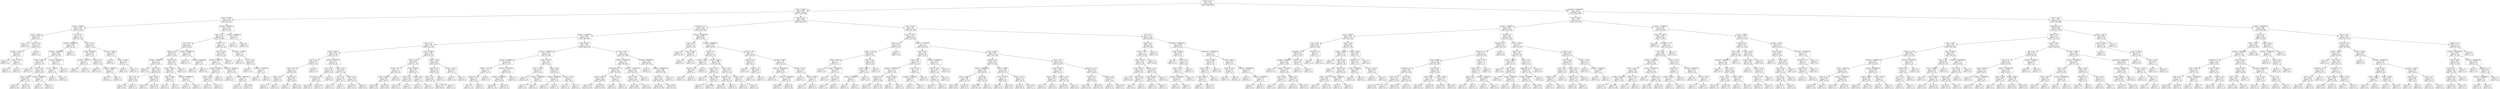 digraph Tree {
node [shape=box, fontname="helvetica"] ;
edge [fontname="helvetica"] ;
0 [label="Drama <= 0.5\ngini = 0.491\nsamples = 4587\nvalue = [1985, 2602]"] ;
1 [label="annee <= 1984.5\ngini = 0.489\nsamples = 2318\nvalue = [1330, 988]"] ;
0 -> 1 [labeldistance=2.5, labelangle=45, headlabel="True"] ;
2 [label="annee <= 1976.5\ngini = 0.328\nsamples = 319\nvalue = [66, 253]"] ;
1 -> 2 ;
3 [label="budget <= 95000.0\ngini = 0.169\nsamples = 183\nvalue = [17, 166]"] ;
2 -> 3 ;
4 [label="annee <= 1958.5\ngini = 0.497\nsamples = 13\nvalue = [6, 7]"] ;
3 -> 4 ;
5 [label="gini = 0.0\nsamples = 5\nvalue = [0, 5]"] ;
4 -> 5 ;
6 [label="Thriller <= 0.5\ngini = 0.375\nsamples = 8\nvalue = [6, 2]"] ;
4 -> 6 ;
7 [label="budget <= 71766.0\ngini = 0.245\nsamples = 7\nvalue = [6, 1]"] ;
6 -> 7 ;
8 [label="gini = 0.0\nsamples = 5\nvalue = [5, 0]"] ;
7 -> 8 ;
9 [label="annee <= 1973.0\ngini = 0.5\nsamples = 2\nvalue = [1, 1]"] ;
7 -> 9 ;
10 [label="gini = 0.0\nsamples = 1\nvalue = [1, 0]"] ;
9 -> 10 ;
11 [label="gini = 0.0\nsamples = 1\nvalue = [0, 1]"] ;
9 -> 11 ;
12 [label="gini = 0.0\nsamples = 1\nvalue = [0, 1]"] ;
6 -> 12 ;
13 [label="Sci-Fi <= 0.5\ngini = 0.121\nsamples = 170\nvalue = [11, 159]"] ;
3 -> 13 ;
14 [label="budget <= 22000000.0\ngini = 0.054\nsamples = 145\nvalue = [4, 141]"] ;
13 -> 14 ;
15 [label="budget <= 11000000.0\ngini = 0.041\nsamples = 144\nvalue = [3, 141]"] ;
14 -> 15 ;
16 [label="annee <= 1965.5\ngini = 0.029\nsamples = 137\nvalue = [2, 135]"] ;
15 -> 16 ;
17 [label="gini = 0.0\nsamples = 77\nvalue = [0, 77]"] ;
16 -> 17 ;
18 [label="Family <= 0.5\ngini = 0.064\nsamples = 60\nvalue = [2, 58]"] ;
16 -> 18 ;
19 [label="Duree <= 124.0\ngini = 0.035\nsamples = 56\nvalue = [1, 55]"] ;
18 -> 19 ;
20 [label="gini = 0.0\nsamples = 45\nvalue = [0, 45]"] ;
19 -> 20 ;
21 [label="gini = 0.165\nsamples = 11\nvalue = [1, 10]"] ;
19 -> 21 ;
22 [label="budget <= 2188900.0\ngini = 0.375\nsamples = 4\nvalue = [1, 3]"] ;
18 -> 22 ;
23 [label="gini = 0.0\nsamples = 1\nvalue = [1, 0]"] ;
22 -> 23 ;
24 [label="gini = 0.0\nsamples = 3\nvalue = [0, 3]"] ;
22 -> 24 ;
25 [label="budget <= 12500000.0\ngini = 0.245\nsamples = 7\nvalue = [1, 6]"] ;
15 -> 25 ;
26 [label="annee <= 1966.0\ngini = 0.5\nsamples = 2\nvalue = [1, 1]"] ;
25 -> 26 ;
27 [label="gini = 0.0\nsamples = 1\nvalue = [0, 1]"] ;
26 -> 27 ;
28 [label="gini = 0.0\nsamples = 1\nvalue = [1, 0]"] ;
26 -> 28 ;
29 [label="gini = 0.0\nsamples = 5\nvalue = [0, 5]"] ;
25 -> 29 ;
30 [label="gini = 0.0\nsamples = 1\nvalue = [1, 0]"] ;
14 -> 30 ;
31 [label="Action <= 0.5\ngini = 0.403\nsamples = 25\nvalue = [7, 18]"] ;
13 -> 31 ;
32 [label="budget <= 265500.0\ngini = 0.208\nsamples = 17\nvalue = [2, 15]"] ;
31 -> 32 ;
33 [label="budget <= 191600.0\ngini = 0.5\nsamples = 2\nvalue = [1, 1]"] ;
32 -> 33 ;
34 [label="gini = 0.0\nsamples = 1\nvalue = [0, 1]"] ;
33 -> 34 ;
35 [label="gini = 0.0\nsamples = 1\nvalue = [1, 0]"] ;
33 -> 35 ;
36 [label="Comedy <= 0.5\ngini = 0.124\nsamples = 15\nvalue = [1, 14]"] ;
32 -> 36 ;
37 [label="gini = 0.0\nsamples = 12\nvalue = [0, 12]"] ;
36 -> 37 ;
38 [label="budget <= 3000000.0\ngini = 0.444\nsamples = 3\nvalue = [1, 2]"] ;
36 -> 38 ;
39 [label="gini = 0.0\nsamples = 2\nvalue = [0, 2]"] ;
38 -> 39 ;
40 [label="gini = 0.0\nsamples = 1\nvalue = [1, 0]"] ;
38 -> 40 ;
41 [label="annee <= 1963.0\ngini = 0.469\nsamples = 8\nvalue = [5, 3]"] ;
31 -> 41 ;
42 [label="gini = 0.0\nsamples = 2\nvalue = [0, 2]"] ;
41 -> 42 ;
43 [label="annee <= 1975.5\ngini = 0.278\nsamples = 6\nvalue = [5, 1]"] ;
41 -> 43 ;
44 [label="gini = 0.0\nsamples = 5\nvalue = [5, 0]"] ;
43 -> 44 ;
45 [label="gini = 0.0\nsamples = 1\nvalue = [0, 1]"] ;
43 -> 45 ;
46 [label="budget <= 33250000.0\ngini = 0.461\nsamples = 136\nvalue = [49, 87]"] ;
2 -> 46 ;
47 [label="Horror <= 0.5\ngini = 0.443\nsamples = 127\nvalue = [42, 85]"] ;
46 -> 47 ;
48 [label="Sci-Fi <= 0.5\ngini = 0.362\nsamples = 80\nvalue = [19, 61]"] ;
47 -> 48 ;
49 [label="Fantasy <= 0.5\ngini = 0.419\nsamples = 57\nvalue = [17, 40]"] ;
48 -> 49 ;
50 [label="budget <= 1390000.0\ngini = 0.351\nsamples = 44\nvalue = [10, 34]"] ;
49 -> 50 ;
51 [label="gini = 0.0\nsamples = 2\nvalue = [2, 0]"] ;
50 -> 51 ;
52 [label="Action <= 0.5\ngini = 0.308\nsamples = 42\nvalue = [8, 34]"] ;
50 -> 52 ;
53 [label="War <= 0.5\ngini = 0.191\nsamples = 28\nvalue = [3, 25]"] ;
52 -> 53 ;
54 [label="gini = 0.142\nsamples = 26\nvalue = [2, 24]"] ;
53 -> 54 ;
55 [label="gini = 0.5\nsamples = 2\nvalue = [1, 1]"] ;
53 -> 55 ;
56 [label="Duree <= 102.0\ngini = 0.459\nsamples = 14\nvalue = [5, 9]"] ;
52 -> 56 ;
57 [label="gini = 0.32\nsamples = 5\nvalue = [4, 1]"] ;
56 -> 57 ;
58 [label="gini = 0.198\nsamples = 9\nvalue = [1, 8]"] ;
56 -> 58 ;
59 [label="Musical <= 0.5\ngini = 0.497\nsamples = 13\nvalue = [7, 6]"] ;
49 -> 59 ;
60 [label="annee <= 1982.5\ngini = 0.48\nsamples = 10\nvalue = [4, 6]"] ;
59 -> 60 ;
61 [label="Duree <= 130.5\ngini = 0.278\nsamples = 6\nvalue = [1, 5]"] ;
60 -> 61 ;
62 [label="gini = 0.0\nsamples = 5\nvalue = [0, 5]"] ;
61 -> 62 ;
63 [label="gini = 0.0\nsamples = 1\nvalue = [1, 0]"] ;
61 -> 63 ;
64 [label="budget <= 29500000.0\ngini = 0.375\nsamples = 4\nvalue = [3, 1]"] ;
60 -> 64 ;
65 [label="gini = 0.0\nsamples = 3\nvalue = [3, 0]"] ;
64 -> 65 ;
66 [label="gini = 0.0\nsamples = 1\nvalue = [0, 1]"] ;
64 -> 66 ;
67 [label="gini = 0.0\nsamples = 3\nvalue = [3, 0]"] ;
59 -> 67 ;
68 [label="budget <= 19000000.0\ngini = 0.159\nsamples = 23\nvalue = [2, 21]"] ;
48 -> 68 ;
69 [label="gini = 0.0\nsamples = 17\nvalue = [0, 17]"] ;
68 -> 69 ;
70 [label="budget <= 24500000.0\ngini = 0.444\nsamples = 6\nvalue = [2, 4]"] ;
68 -> 70 ;
71 [label="gini = 0.0\nsamples = 2\nvalue = [2, 0]"] ;
70 -> 71 ;
72 [label="gini = 0.0\nsamples = 4\nvalue = [0, 4]"] ;
70 -> 72 ;
73 [label="Thriller <= 0.5\ngini = 0.5\nsamples = 47\nvalue = [23, 24]"] ;
47 -> 73 ;
74 [label="Duree <= 108.0\ngini = 0.482\nsamples = 37\nvalue = [15, 22]"] ;
73 -> 74 ;
75 [label="budget <= 900000.0\ngini = 0.5\nsamples = 30\nvalue = [15, 15]"] ;
74 -> 75 ;
76 [label="budget <= 437500.0\ngini = 0.444\nsamples = 15\nvalue = [10, 5]"] ;
75 -> 76 ;
77 [label="Duree <= 87.0\ngini = 0.494\nsamples = 9\nvalue = [4, 5]"] ;
76 -> 77 ;
78 [label="gini = 0.32\nsamples = 5\nvalue = [4, 1]"] ;
77 -> 78 ;
79 [label="gini = 0.0\nsamples = 4\nvalue = [0, 4]"] ;
77 -> 79 ;
80 [label="gini = 0.0\nsamples = 6\nvalue = [6, 0]"] ;
76 -> 80 ;
81 [label="budget <= 2250000.0\ngini = 0.444\nsamples = 15\nvalue = [5, 10]"] ;
75 -> 81 ;
82 [label="gini = 0.0\nsamples = 5\nvalue = [0, 5]"] ;
81 -> 82 ;
83 [label="budget <= 2890000.0\ngini = 0.5\nsamples = 10\nvalue = [5, 5]"] ;
81 -> 83 ;
84 [label="gini = 0.0\nsamples = 2\nvalue = [2, 0]"] ;
83 -> 84 ;
85 [label="gini = 0.469\nsamples = 8\nvalue = [3, 5]"] ;
83 -> 85 ;
86 [label="gini = 0.0\nsamples = 7\nvalue = [0, 7]"] ;
74 -> 86 ;
87 [label="budget <= 775000.0\ngini = 0.32\nsamples = 10\nvalue = [8, 2]"] ;
73 -> 87 ;
88 [label="gini = 0.0\nsamples = 1\nvalue = [0, 1]"] ;
87 -> 88 ;
89 [label="Sci-Fi <= 0.5\ngini = 0.198\nsamples = 9\nvalue = [8, 1]"] ;
87 -> 89 ;
90 [label="gini = 0.0\nsamples = 7\nvalue = [7, 0]"] ;
89 -> 90 ;
91 [label="budget <= 12500000.0\ngini = 0.5\nsamples = 2\nvalue = [1, 1]"] ;
89 -> 91 ;
92 [label="gini = 0.0\nsamples = 1\nvalue = [0, 1]"] ;
91 -> 92 ;
93 [label="gini = 0.0\nsamples = 1\nvalue = [1, 0]"] ;
91 -> 93 ;
94 [label="budget <= 39500000.0\ngini = 0.346\nsamples = 9\nvalue = [7, 2]"] ;
46 -> 94 ;
95 [label="gini = 0.0\nsamples = 7\nvalue = [7, 0]"] ;
94 -> 95 ;
96 [label="gini = 0.0\nsamples = 2\nvalue = [0, 2]"] ;
94 -> 96 ;
97 [label="Duree <= 110.5\ngini = 0.465\nsamples = 1999\nvalue = [1264, 735]"] ;
1 -> 97 ;
98 [label="Animation <= 0.5\ngini = 0.418\nsamples = 1487\nvalue = [1045, 442]"] ;
97 -> 98 ;
99 [label="budget <= 6160000.0\ngini = 0.384\nsamples = 1335\nvalue = [989, 346]"] ;
98 -> 99 ;
100 [label="Horror <= 0.5\ngini = 0.494\nsamples = 222\nvalue = [123, 99]"] ;
99 -> 100 ;
101 [label="annee <= 2003.5\ngini = 0.478\nsamples = 104\nvalue = [41, 63]"] ;
100 -> 101 ;
102 [label="Sport <= 0.5\ngini = 0.343\nsamples = 41\nvalue = [9, 32]"] ;
101 -> 102 ;
103 [label="Duree <= 86.5\ngini = 0.32\nsamples = 40\nvalue = [8, 32]"] ;
102 -> 103 ;
104 [label="Action <= 0.5\ngini = 0.48\nsamples = 5\nvalue = [2, 3]"] ;
103 -> 104 ;
105 [label="gini = 0.0\nsamples = 3\nvalue = [0, 3]"] ;
104 -> 105 ;
106 [label="gini = 0.0\nsamples = 2\nvalue = [2, 0]"] ;
104 -> 106 ;
107 [label="Comedy <= 0.5\ngini = 0.284\nsamples = 35\nvalue = [6, 29]"] ;
103 -> 107 ;
108 [label="gini = 0.0\nsamples = 7\nvalue = [0, 7]"] ;
107 -> 108 ;
109 [label="gini = 0.337\nsamples = 28\nvalue = [6, 22]"] ;
107 -> 109 ;
110 [label="gini = 0.0\nsamples = 1\nvalue = [1, 0]"] ;
102 -> 110 ;
111 [label="budget <= 2950000.0\ngini = 0.5\nsamples = 63\nvalue = [32, 31]"] ;
101 -> 111 ;
112 [label="Crime <= 0.5\ngini = 0.436\nsamples = 28\nvalue = [9, 19]"] ;
111 -> 112 ;
113 [label="Documentary <= 0.5\ngini = 0.476\nsamples = 23\nvalue = [9, 14]"] ;
112 -> 113 ;
114 [label="gini = 0.498\nsamples = 15\nvalue = [8, 7]"] ;
113 -> 114 ;
115 [label="gini = 0.219\nsamples = 8\nvalue = [1, 7]"] ;
113 -> 115 ;
116 [label="gini = 0.0\nsamples = 5\nvalue = [0, 5]"] ;
112 -> 116 ;
117 [label="Duree <= 93.5\ngini = 0.451\nsamples = 35\nvalue = [23, 12]"] ;
111 -> 117 ;
118 [label="Sci-Fi <= 0.5\ngini = 0.124\nsamples = 15\nvalue = [14, 1]"] ;
117 -> 118 ;
119 [label="gini = 0.0\nsamples = 13\nvalue = [13, 0]"] ;
118 -> 119 ;
120 [label="gini = 0.5\nsamples = 2\nvalue = [1, 1]"] ;
118 -> 120 ;
121 [label="Action <= 0.5\ngini = 0.495\nsamples = 20\nvalue = [9, 11]"] ;
117 -> 121 ;
122 [label="gini = 0.391\nsamples = 15\nvalue = [4, 11]"] ;
121 -> 122 ;
123 [label="gini = 0.0\nsamples = 5\nvalue = [5, 0]"] ;
121 -> 123 ;
124 [label="annee <= 2008.5\ngini = 0.424\nsamples = 118\nvalue = [82, 36]"] ;
100 -> 124 ;
125 [label="Thriller <= 0.5\ngini = 0.486\nsamples = 72\nvalue = [42, 30]"] ;
124 -> 125 ;
126 [label="Duree <= 101.5\ngini = 0.5\nsamples = 49\nvalue = [24, 25]"] ;
125 -> 126 ;
127 [label="annee <= 1987.5\ngini = 0.485\nsamples = 41\nvalue = [24, 17]"] ;
126 -> 127 ;
128 [label="gini = 0.444\nsamples = 12\nvalue = [4, 8]"] ;
127 -> 128 ;
129 [label="gini = 0.428\nsamples = 29\nvalue = [20, 9]"] ;
127 -> 129 ;
130 [label="gini = 0.0\nsamples = 8\nvalue = [0, 8]"] ;
126 -> 130 ;
131 [label="annee <= 2006.5\ngini = 0.34\nsamples = 23\nvalue = [18, 5]"] ;
125 -> 131 ;
132 [label="Crime <= 0.5\ngini = 0.198\nsamples = 18\nvalue = [16, 2]"] ;
131 -> 132 ;
133 [label="gini = 0.111\nsamples = 17\nvalue = [16, 1]"] ;
132 -> 133 ;
134 [label="gini = 0.0\nsamples = 1\nvalue = [0, 1]"] ;
132 -> 134 ;
135 [label="Duree <= 97.5\ngini = 0.48\nsamples = 5\nvalue = [2, 3]"] ;
131 -> 135 ;
136 [label="gini = 0.0\nsamples = 3\nvalue = [0, 3]"] ;
135 -> 136 ;
137 [label="gini = 0.0\nsamples = 2\nvalue = [2, 0]"] ;
135 -> 137 ;
138 [label="Duree <= 105.5\ngini = 0.227\nsamples = 46\nvalue = [40, 6]"] ;
124 -> 138 ;
139 [label="Fantasy <= 0.5\ngini = 0.169\nsamples = 43\nvalue = [39, 4]"] ;
138 -> 139 ;
140 [label="Action <= 0.5\ngini = 0.133\nsamples = 42\nvalue = [39, 3]"] ;
139 -> 140 ;
141 [label="gini = 0.095\nsamples = 40\nvalue = [38, 2]"] ;
140 -> 141 ;
142 [label="gini = 0.5\nsamples = 2\nvalue = [1, 1]"] ;
140 -> 142 ;
143 [label="gini = 0.0\nsamples = 1\nvalue = [0, 1]"] ;
139 -> 143 ;
144 [label="annee <= 2011.5\ngini = 0.444\nsamples = 3\nvalue = [1, 2]"] ;
138 -> 144 ;
145 [label="gini = 0.0\nsamples = 1\nvalue = [1, 0]"] ;
144 -> 145 ;
146 [label="gini = 0.0\nsamples = 2\nvalue = [0, 2]"] ;
144 -> 146 ;
147 [label="annee <= 1991.5\ngini = 0.345\nsamples = 1113\nvalue = [866, 247]"] ;
99 -> 147 ;
148 [label="budget <= 27400000.0\ngini = 0.478\nsamples = 124\nvalue = [75, 49]"] ;
147 -> 148 ;
149 [label="budget <= 8750000.0\ngini = 0.494\nsamples = 99\nvalue = [55, 44]"] ;
148 -> 149 ;
150 [label="Duree <= 107.0\ngini = 0.32\nsamples = 15\nvalue = [12, 3]"] ;
149 -> 150 ;
151 [label="Romance <= 0.5\ngini = 0.142\nsamples = 13\nvalue = [12, 1]"] ;
150 -> 151 ;
152 [label="gini = 0.0\nsamples = 11\nvalue = [11, 0]"] ;
151 -> 152 ;
153 [label="gini = 0.5\nsamples = 2\nvalue = [1, 1]"] ;
151 -> 153 ;
154 [label="gini = 0.0\nsamples = 2\nvalue = [0, 2]"] ;
150 -> 154 ;
155 [label="budget <= 25500000.0\ngini = 0.5\nsamples = 84\nvalue = [43, 41]"] ;
149 -> 155 ;
156 [label="budget <= 16950000.0\ngini = 0.498\nsamples = 81\nvalue = [43, 38]"] ;
155 -> 156 ;
157 [label="gini = 0.494\nsamples = 47\nvalue = [21, 26]"] ;
156 -> 157 ;
158 [label="gini = 0.457\nsamples = 34\nvalue = [22, 12]"] ;
156 -> 158 ;
159 [label="gini = 0.0\nsamples = 3\nvalue = [0, 3]"] ;
155 -> 159 ;
160 [label="annee <= 1990.5\ngini = 0.32\nsamples = 25\nvalue = [20, 5]"] ;
148 -> 160 ;
161 [label="Duree <= 107.5\ngini = 0.117\nsamples = 16\nvalue = [15, 1]"] ;
160 -> 161 ;
162 [label="gini = 0.0\nsamples = 13\nvalue = [13, 0]"] ;
161 -> 162 ;
163 [label="budget <= 38500000.0\ngini = 0.444\nsamples = 3\nvalue = [2, 1]"] ;
161 -> 163 ;
164 [label="gini = 0.0\nsamples = 2\nvalue = [2, 0]"] ;
163 -> 164 ;
165 [label="gini = 0.0\nsamples = 1\nvalue = [0, 1]"] ;
163 -> 165 ;
166 [label="Duree <= 99.5\ngini = 0.494\nsamples = 9\nvalue = [5, 4]"] ;
160 -> 166 ;
167 [label="budget <= 39000000.0\ngini = 0.375\nsamples = 4\nvalue = [1, 3]"] ;
166 -> 167 ;
168 [label="gini = 0.0\nsamples = 3\nvalue = [0, 3]"] ;
167 -> 168 ;
169 [label="gini = 0.0\nsamples = 1\nvalue = [1, 0]"] ;
167 -> 169 ;
170 [label="Duree <= 109.5\ngini = 0.32\nsamples = 5\nvalue = [4, 1]"] ;
166 -> 170 ;
171 [label="gini = 0.0\nsamples = 4\nvalue = [4, 0]"] ;
170 -> 171 ;
172 [label="gini = 0.0\nsamples = 1\nvalue = [0, 1]"] ;
170 -> 172 ;
173 [label="Duree <= 101.5\ngini = 0.32\nsamples = 989\nvalue = [791, 198]"] ;
147 -> 173 ;
174 [label="budget <= 33950000.0\ngini = 0.28\nsamples = 702\nvalue = [584, 118]"] ;
173 -> 174 ;
175 [label="Documentary <= 0.5\ngini = 0.334\nsamples = 453\nvalue = [357, 96]"] ;
174 -> 175 ;
176 [label="annee <= 1999.5\ngini = 0.326\nsamples = 448\nvalue = [356, 92]"] ;
175 -> 176 ;
177 [label="gini = 0.421\nsamples = 116\nvalue = [81, 35]"] ;
176 -> 177 ;
178 [label="gini = 0.284\nsamples = 332\nvalue = [275, 57]"] ;
176 -> 178 ;
179 [label="annee <= 2011.0\ngini = 0.32\nsamples = 5\nvalue = [1, 4]"] ;
175 -> 179 ;
180 [label="gini = 0.0\nsamples = 4\nvalue = [0, 4]"] ;
179 -> 180 ;
181 [label="gini = 0.0\nsamples = 1\nvalue = [1, 0]"] ;
179 -> 181 ;
182 [label="budget <= 177500000.0\ngini = 0.161\nsamples = 249\nvalue = [227, 22]"] ;
174 -> 182 ;
183 [label="Duree <= 99.5\ngini = 0.155\nsamples = 248\nvalue = [227, 21]"] ;
182 -> 183 ;
184 [label="gini = 0.188\nsamples = 200\nvalue = [179, 21]"] ;
183 -> 184 ;
185 [label="gini = 0.0\nsamples = 48\nvalue = [48, 0]"] ;
183 -> 185 ;
186 [label="gini = 0.0\nsamples = 1\nvalue = [0, 1]"] ;
182 -> 186 ;
187 [label="budget <= 6950000.0\ngini = 0.402\nsamples = 287\nvalue = [207, 80]"] ;
173 -> 187 ;
188 [label="gini = 0.0\nsamples = 2\nvalue = [0, 2]"] ;
187 -> 188 ;
189 [label="budget <= 205000000.0\ngini = 0.398\nsamples = 285\nvalue = [207, 78]"] ;
187 -> 189 ;
190 [label="Crime <= 0.5\ngini = 0.393\nsamples = 283\nvalue = [207, 76]"] ;
189 -> 190 ;
191 [label="gini = 0.366\nsamples = 224\nvalue = [170, 54]"] ;
190 -> 191 ;
192 [label="gini = 0.468\nsamples = 59\nvalue = [37, 22]"] ;
190 -> 192 ;
193 [label="gini = 0.0\nsamples = 2\nvalue = [0, 2]"] ;
189 -> 193 ;
194 [label="budget <= 19000000.0\ngini = 0.465\nsamples = 152\nvalue = [56, 96]"] ;
98 -> 194 ;
195 [label="Action <= 0.5\ngini = 0.142\nsamples = 13\nvalue = [1, 12]"] ;
194 -> 195 ;
196 [label="gini = 0.0\nsamples = 10\nvalue = [0, 10]"] ;
195 -> 196 ;
197 [label="annee <= 2007.5\ngini = 0.444\nsamples = 3\nvalue = [1, 2]"] ;
195 -> 197 ;
198 [label="gini = 0.0\nsamples = 2\nvalue = [0, 2]"] ;
197 -> 198 ;
199 [label="gini = 0.0\nsamples = 1\nvalue = [1, 0]"] ;
197 -> 199 ;
200 [label="budget <= 82500000.0\ngini = 0.478\nsamples = 139\nvalue = [55, 84]"] ;
194 -> 200 ;
201 [label="Family <= 0.5\ngini = 0.5\nsamples = 74\nvalue = [37, 37]"] ;
200 -> 201 ;
202 [label="annee <= 2002.5\ngini = 0.32\nsamples = 10\nvalue = [2, 8]"] ;
201 -> 202 ;
203 [label="Musical <= 0.5\ngini = 0.444\nsamples = 3\nvalue = [2, 1]"] ;
202 -> 203 ;
204 [label="gini = 0.0\nsamples = 2\nvalue = [2, 0]"] ;
203 -> 204 ;
205 [label="gini = 0.0\nsamples = 1\nvalue = [0, 1]"] ;
203 -> 205 ;
206 [label="gini = 0.0\nsamples = 7\nvalue = [0, 7]"] ;
202 -> 206 ;
207 [label="annee <= 2000.5\ngini = 0.496\nsamples = 64\nvalue = [35, 29]"] ;
201 -> 207 ;
208 [label="Fantasy <= 0.5\ngini = 0.457\nsamples = 17\nvalue = [6, 11]"] ;
207 -> 208 ;
209 [label="gini = 0.0\nsamples = 4\nvalue = [0, 4]"] ;
208 -> 209 ;
210 [label="annee <= 1993.0\ngini = 0.497\nsamples = 13\nvalue = [6, 7]"] ;
208 -> 210 ;
211 [label="gini = 0.32\nsamples = 5\nvalue = [1, 4]"] ;
210 -> 211 ;
212 [label="gini = 0.469\nsamples = 8\nvalue = [5, 3]"] ;
210 -> 212 ;
213 [label="Duree <= 95.5\ngini = 0.473\nsamples = 47\nvalue = [29, 18]"] ;
207 -> 213 ;
214 [label="Mystery <= 0.5\ngini = 0.444\nsamples = 42\nvalue = [28, 14]"] ;
213 -> 214 ;
215 [label="gini = 0.42\nsamples = 40\nvalue = [28, 12]"] ;
214 -> 215 ;
216 [label="gini = 0.0\nsamples = 2\nvalue = [0, 2]"] ;
214 -> 216 ;
217 [label="Duree <= 103.5\ngini = 0.32\nsamples = 5\nvalue = [1, 4]"] ;
213 -> 217 ;
218 [label="gini = 0.0\nsamples = 4\nvalue = [0, 4]"] ;
217 -> 218 ;
219 [label="gini = 0.0\nsamples = 1\nvalue = [1, 0]"] ;
217 -> 219 ;
220 [label="Duree <= 84.5\ngini = 0.4\nsamples = 65\nvalue = [18, 47]"] ;
200 -> 220 ;
221 [label="Fantasy <= 0.5\ngini = 0.375\nsamples = 8\nvalue = [6, 2]"] ;
220 -> 221 ;
222 [label="gini = 0.0\nsamples = 5\nvalue = [5, 0]"] ;
221 -> 222 ;
223 [label="Duree <= 77.5\ngini = 0.444\nsamples = 3\nvalue = [1, 2]"] ;
221 -> 223 ;
224 [label="gini = 0.0\nsamples = 1\nvalue = [1, 0]"] ;
223 -> 224 ;
225 [label="gini = 0.0\nsamples = 2\nvalue = [0, 2]"] ;
223 -> 225 ;
226 [label="Duree <= 104.5\ngini = 0.332\nsamples = 57\nvalue = [12, 45]"] ;
220 -> 226 ;
227 [label="budget <= 101500000.0\ngini = 0.269\nsamples = 50\nvalue = [8, 42]"] ;
226 -> 227 ;
228 [label="gini = 0.0\nsamples = 11\nvalue = [0, 11]"] ;
227 -> 228 ;
229 [label="budget <= 112500000.0\ngini = 0.326\nsamples = 39\nvalue = [8, 31]"] ;
227 -> 229 ;
230 [label="gini = 0.444\nsamples = 3\nvalue = [2, 1]"] ;
229 -> 230 ;
231 [label="gini = 0.278\nsamples = 36\nvalue = [6, 30]"] ;
229 -> 231 ;
232 [label="Duree <= 106.5\ngini = 0.49\nsamples = 7\nvalue = [4, 3]"] ;
226 -> 232 ;
233 [label="gini = 0.0\nsamples = 3\nvalue = [3, 0]"] ;
232 -> 233 ;
234 [label="annee <= 2006.5\ngini = 0.375\nsamples = 4\nvalue = [1, 3]"] ;
232 -> 234 ;
235 [label="gini = 0.0\nsamples = 1\nvalue = [1, 0]"] ;
234 -> 235 ;
236 [label="gini = 0.0\nsamples = 3\nvalue = [0, 3]"] ;
234 -> 236 ;
237 [label="Duree <= 134.5\ngini = 0.49\nsamples = 512\nvalue = [219, 293]"] ;
97 -> 237 ;
238 [label="annee <= 1992.5\ngini = 0.5\nsamples = 398\nvalue = [193, 205]"] ;
237 -> 238 ;
239 [label="Family <= 0.5\ngini = 0.355\nsamples = 39\nvalue = [9, 30]"] ;
238 -> 239 ;
240 [label="Duree <= 115.5\ngini = 0.307\nsamples = 37\nvalue = [7, 30]"] ;
239 -> 240 ;
241 [label="annee <= 1987.5\ngini = 0.5\nsamples = 8\nvalue = [4, 4]"] ;
240 -> 241 ;
242 [label="gini = 0.0\nsamples = 2\nvalue = [0, 2]"] ;
241 -> 242 ;
243 [label="budget <= 26500000.0\ngini = 0.444\nsamples = 6\nvalue = [4, 2]"] ;
241 -> 243 ;
244 [label="gini = 0.0\nsamples = 3\nvalue = [3, 0]"] ;
243 -> 244 ;
245 [label="Sci-Fi <= 0.5\ngini = 0.444\nsamples = 3\nvalue = [1, 2]"] ;
243 -> 245 ;
246 [label="gini = 0.5\nsamples = 2\nvalue = [1, 1]"] ;
245 -> 246 ;
247 [label="gini = 0.0\nsamples = 1\nvalue = [0, 1]"] ;
245 -> 247 ;
248 [label="Horror <= 0.5\ngini = 0.185\nsamples = 29\nvalue = [3, 26]"] ;
240 -> 248 ;
249 [label="annee <= 1985.5\ngini = 0.071\nsamples = 27\nvalue = [1, 26]"] ;
248 -> 249 ;
250 [label="budget <= 24500000.0\ngini = 0.5\nsamples = 2\nvalue = [1, 1]"] ;
249 -> 250 ;
251 [label="gini = 0.0\nsamples = 1\nvalue = [0, 1]"] ;
250 -> 251 ;
252 [label="gini = 0.0\nsamples = 1\nvalue = [1, 0]"] ;
250 -> 252 ;
253 [label="gini = 0.0\nsamples = 25\nvalue = [0, 25]"] ;
249 -> 253 ;
254 [label="gini = 0.0\nsamples = 2\nvalue = [2, 0]"] ;
248 -> 254 ;
255 [label="gini = 0.0\nsamples = 2\nvalue = [2, 0]"] ;
239 -> 255 ;
256 [label="budget <= 21170000.0\ngini = 0.5\nsamples = 359\nvalue = [184, 175]"] ;
238 -> 256 ;
257 [label="Horror <= 0.5\ngini = 0.448\nsamples = 56\nvalue = [19, 37]"] ;
256 -> 257 ;
258 [label="Action <= 0.5\ngini = 0.381\nsamples = 43\nvalue = [11, 32]"] ;
257 -> 258 ;
259 [label="budget <= 19105000.0\ngini = 0.313\nsamples = 36\nvalue = [7, 29]"] ;
258 -> 259 ;
260 [label="Comedy <= 0.5\ngini = 0.257\nsamples = 33\nvalue = [5, 28]"] ;
259 -> 260 ;
261 [label="gini = 0.391\nsamples = 15\nvalue = [4, 11]"] ;
260 -> 261 ;
262 [label="gini = 0.105\nsamples = 18\nvalue = [1, 17]"] ;
260 -> 262 ;
263 [label="annee <= 2009.0\ngini = 0.444\nsamples = 3\nvalue = [2, 1]"] ;
259 -> 263 ;
264 [label="gini = 0.0\nsamples = 1\nvalue = [0, 1]"] ;
263 -> 264 ;
265 [label="gini = 0.0\nsamples = 2\nvalue = [2, 0]"] ;
263 -> 265 ;
266 [label="Duree <= 121.5\ngini = 0.49\nsamples = 7\nvalue = [4, 3]"] ;
258 -> 266 ;
267 [label="budget <= 11120000.0\ngini = 0.375\nsamples = 4\nvalue = [1, 3]"] ;
266 -> 267 ;
268 [label="gini = 0.0\nsamples = 1\nvalue = [1, 0]"] ;
267 -> 268 ;
269 [label="gini = 0.0\nsamples = 3\nvalue = [0, 3]"] ;
267 -> 269 ;
270 [label="gini = 0.0\nsamples = 3\nvalue = [3, 0]"] ;
266 -> 270 ;
271 [label="budget <= 16500000.0\ngini = 0.473\nsamples = 13\nvalue = [8, 5]"] ;
257 -> 271 ;
272 [label="Duree <= 116.5\ngini = 0.397\nsamples = 11\nvalue = [8, 3]"] ;
271 -> 272 ;
273 [label="Action <= 0.5\ngini = 0.5\nsamples = 6\nvalue = [3, 3]"] ;
272 -> 273 ;
274 [label="gini = 0.375\nsamples = 4\nvalue = [1, 3]"] ;
273 -> 274 ;
275 [label="gini = 0.0\nsamples = 2\nvalue = [2, 0]"] ;
273 -> 275 ;
276 [label="gini = 0.0\nsamples = 5\nvalue = [5, 0]"] ;
272 -> 276 ;
277 [label="gini = 0.0\nsamples = 2\nvalue = [0, 2]"] ;
271 -> 277 ;
278 [label="annee <= 2005.5\ngini = 0.496\nsamples = 303\nvalue = [165, 138]"] ;
256 -> 278 ;
279 [label="Comedy <= 0.5\ngini = 0.465\nsamples = 147\nvalue = [93, 54]"] ;
278 -> 279 ;
280 [label="budget <= 49000000.0\ngini = 0.489\nsamples = 101\nvalue = [58, 43]"] ;
279 -> 280 ;
281 [label="annee <= 2000.5\ngini = 0.488\nsamples = 26\nvalue = [11, 15]"] ;
280 -> 281 ;
282 [label="gini = 0.494\nsamples = 18\nvalue = [10, 8]"] ;
281 -> 282 ;
283 [label="gini = 0.219\nsamples = 8\nvalue = [1, 7]"] ;
281 -> 283 ;
284 [label="War <= 0.5\ngini = 0.468\nsamples = 75\nvalue = [47, 28]"] ;
280 -> 284 ;
285 [label="gini = 0.459\nsamples = 73\nvalue = [47, 26]"] ;
284 -> 285 ;
286 [label="gini = 0.0\nsamples = 2\nvalue = [0, 2]"] ;
284 -> 286 ;
287 [label="annee <= 1998.5\ngini = 0.364\nsamples = 46\nvalue = [35, 11]"] ;
279 -> 287 ;
288 [label="annee <= 1993.5\ngini = 0.5\nsamples = 12\nvalue = [6, 6]"] ;
287 -> 288 ;
289 [label="gini = 0.0\nsamples = 2\nvalue = [2, 0]"] ;
288 -> 289 ;
290 [label="gini = 0.48\nsamples = 10\nvalue = [4, 6]"] ;
288 -> 290 ;
291 [label="Duree <= 127.5\ngini = 0.251\nsamples = 34\nvalue = [29, 5]"] ;
287 -> 291 ;
292 [label="gini = 0.175\nsamples = 31\nvalue = [28, 3]"] ;
291 -> 292 ;
293 [label="gini = 0.444\nsamples = 3\nvalue = [1, 2]"] ;
291 -> 293 ;
294 [label="Action <= 0.5\ngini = 0.497\nsamples = 156\nvalue = [72, 84]"] ;
278 -> 294 ;
295 [label="annee <= 2007.5\ngini = 0.465\nsamples = 57\nvalue = [36, 21]"] ;
294 -> 295 ;
296 [label="Duree <= 116.5\ngini = 0.444\nsamples = 12\nvalue = [4, 8]"] ;
295 -> 296 ;
297 [label="gini = 0.5\nsamples = 8\nvalue = [4, 4]"] ;
296 -> 297 ;
298 [label="gini = 0.0\nsamples = 4\nvalue = [0, 4]"] ;
296 -> 298 ;
299 [label="Duree <= 119.5\ngini = 0.411\nsamples = 45\nvalue = [32, 13]"] ;
295 -> 299 ;
300 [label="gini = 0.285\nsamples = 29\nvalue = [24, 5]"] ;
299 -> 300 ;
301 [label="gini = 0.5\nsamples = 16\nvalue = [8, 8]"] ;
299 -> 301 ;
302 [label="Romance <= 0.5\ngini = 0.463\nsamples = 99\nvalue = [36, 63]"] ;
294 -> 302 ;
303 [label="Thriller <= 0.5\ngini = 0.447\nsamples = 92\nvalue = [31, 61]"] ;
302 -> 303 ;
304 [label="gini = 0.363\nsamples = 42\nvalue = [10, 32]"] ;
303 -> 304 ;
305 [label="gini = 0.487\nsamples = 50\nvalue = [21, 29]"] ;
303 -> 305 ;
306 [label="Fantasy <= 0.5\ngini = 0.408\nsamples = 7\nvalue = [5, 2]"] ;
302 -> 306 ;
307 [label="gini = 0.0\nsamples = 4\nvalue = [4, 0]"] ;
306 -> 307 ;
308 [label="gini = 0.444\nsamples = 3\nvalue = [1, 2]"] ;
306 -> 308 ;
309 [label="Sci-Fi <= 0.5\ngini = 0.352\nsamples = 114\nvalue = [26, 88]"] ;
237 -> 309 ;
310 [label="Sport <= 0.5\ngini = 0.248\nsamples = 69\nvalue = [10, 59]"] ;
309 -> 310 ;
311 [label="Duree <= 156.5\ngini = 0.23\nsamples = 68\nvalue = [9, 59]"] ;
310 -> 311 ;
312 [label="Duree <= 145.0\ngini = 0.305\nsamples = 48\nvalue = [9, 39]"] ;
311 -> 312 ;
313 [label="annee <= 2012.5\ngini = 0.128\nsamples = 29\nvalue = [2, 27]"] ;
312 -> 313 ;
314 [label="gini = 0.0\nsamples = 26\nvalue = [0, 26]"] ;
313 -> 314 ;
315 [label="Action <= 0.5\ngini = 0.444\nsamples = 3\nvalue = [2, 1]"] ;
313 -> 315 ;
316 [label="gini = 0.0\nsamples = 2\nvalue = [2, 0]"] ;
315 -> 316 ;
317 [label="gini = 0.0\nsamples = 1\nvalue = [0, 1]"] ;
315 -> 317 ;
318 [label="Western <= 0.5\ngini = 0.465\nsamples = 19\nvalue = [7, 12]"] ;
312 -> 318 ;
319 [label="annee <= 2007.5\ngini = 0.415\nsamples = 17\nvalue = [5, 12]"] ;
318 -> 319 ;
320 [label="gini = 0.5\nsamples = 10\nvalue = [5, 5]"] ;
319 -> 320 ;
321 [label="gini = 0.0\nsamples = 7\nvalue = [0, 7]"] ;
319 -> 321 ;
322 [label="gini = 0.0\nsamples = 2\nvalue = [2, 0]"] ;
318 -> 322 ;
323 [label="gini = 0.0\nsamples = 20\nvalue = [0, 20]"] ;
311 -> 323 ;
324 [label="gini = 0.0\nsamples = 1\nvalue = [1, 0]"] ;
310 -> 324 ;
325 [label="budget <= 65500000.0\ngini = 0.458\nsamples = 45\nvalue = [16, 29]"] ;
309 -> 325 ;
326 [label="annee <= 1986.5\ngini = 0.486\nsamples = 12\nvalue = [7, 5]"] ;
325 -> 326 ;
327 [label="gini = 0.0\nsamples = 2\nvalue = [0, 2]"] ;
326 -> 327 ;
328 [label="Musical <= 0.5\ngini = 0.42\nsamples = 10\nvalue = [7, 3]"] ;
326 -> 328 ;
329 [label="Duree <= 171.0\ngini = 0.346\nsamples = 9\nvalue = [7, 2]"] ;
328 -> 329 ;
330 [label="budget <= 61500000.0\ngini = 0.219\nsamples = 8\nvalue = [7, 1]"] ;
329 -> 330 ;
331 [label="gini = 0.0\nsamples = 6\nvalue = [6, 0]"] ;
330 -> 331 ;
332 [label="gini = 0.5\nsamples = 2\nvalue = [1, 1]"] ;
330 -> 332 ;
333 [label="gini = 0.0\nsamples = 1\nvalue = [0, 1]"] ;
329 -> 333 ;
334 [label="gini = 0.0\nsamples = 1\nvalue = [0, 1]"] ;
328 -> 334 ;
335 [label="budget <= 172500000.0\ngini = 0.397\nsamples = 33\nvalue = [9, 24]"] ;
325 -> 335 ;
336 [label="annee <= 2004.0\ngini = 0.255\nsamples = 20\nvalue = [3, 17]"] ;
335 -> 336 ;
337 [label="Duree <= 140.0\ngini = 0.42\nsamples = 10\nvalue = [3, 7]"] ;
336 -> 337 ;
338 [label="annee <= 1997.5\ngini = 0.48\nsamples = 5\nvalue = [3, 2]"] ;
337 -> 338 ;
339 [label="gini = 0.0\nsamples = 1\nvalue = [0, 1]"] ;
338 -> 339 ;
340 [label="gini = 0.375\nsamples = 4\nvalue = [3, 1]"] ;
338 -> 340 ;
341 [label="gini = 0.0\nsamples = 5\nvalue = [0, 5]"] ;
337 -> 341 ;
342 [label="gini = 0.0\nsamples = 10\nvalue = [0, 10]"] ;
336 -> 342 ;
343 [label="annee <= 2011.5\ngini = 0.497\nsamples = 13\nvalue = [6, 7]"] ;
335 -> 343 ;
344 [label="Duree <= 177.0\ngini = 0.278\nsamples = 6\nvalue = [5, 1]"] ;
343 -> 344 ;
345 [label="gini = 0.0\nsamples = 5\nvalue = [5, 0]"] ;
344 -> 345 ;
346 [label="gini = 0.0\nsamples = 1\nvalue = [0, 1]"] ;
344 -> 346 ;
347 [label="budget <= 205000000.0\ngini = 0.245\nsamples = 7\nvalue = [1, 6]"] ;
343 -> 347 ;
348 [label="gini = 0.0\nsamples = 3\nvalue = [0, 3]"] ;
347 -> 348 ;
349 [label="budget <= 215000000.0\ngini = 0.375\nsamples = 4\nvalue = [1, 3]"] ;
347 -> 349 ;
350 [label="gini = 0.0\nsamples = 1\nvalue = [1, 0]"] ;
349 -> 350 ;
351 [label="gini = 0.0\nsamples = 3\nvalue = [0, 3]"] ;
349 -> 351 ;
352 [label="budget <= 15660000.0\ngini = 0.411\nsamples = 2269\nvalue = [655, 1614]"] ;
0 -> 352 [labeldistance=2.5, labelangle=-45, headlabel="False"] ;
353 [label="Duree <= 104.5\ngini = 0.283\nsamples = 1113\nvalue = [190, 923]"] ;
352 -> 353 ;
354 [label="budget <= 2750000.0\ngini = 0.387\nsamples = 480\nvalue = [126, 354]"] ;
353 -> 354 ;
355 [label="annee <= 2004.5\ngini = 0.209\nsamples = 177\nvalue = [21, 156]"] ;
354 -> 355 ;
356 [label="Music <= 0.5\ngini = 0.069\nsamples = 112\nvalue = [4, 108]"] ;
355 -> 356 ;
357 [label="Biography <= 0.5\ngini = 0.053\nsamples = 110\nvalue = [3, 107]"] ;
356 -> 357 ;
358 [label="budget <= 1140000.0\ngini = 0.037\nsamples = 106\nvalue = [2, 104]"] ;
357 -> 358 ;
359 [label="gini = 0.0\nsamples = 72\nvalue = [0, 72]"] ;
358 -> 359 ;
360 [label="budget <= 1225000.0\ngini = 0.111\nsamples = 34\nvalue = [2, 32]"] ;
358 -> 360 ;
361 [label="Duree <= 92.0\ngini = 0.444\nsamples = 3\nvalue = [1, 2]"] ;
360 -> 361 ;
362 [label="gini = 0.0\nsamples = 1\nvalue = [1, 0]"] ;
361 -> 362 ;
363 [label="gini = 0.0\nsamples = 2\nvalue = [0, 2]"] ;
361 -> 363 ;
364 [label="Thriller <= 0.5\ngini = 0.062\nsamples = 31\nvalue = [1, 30]"] ;
360 -> 364 ;
365 [label="gini = 0.0\nsamples = 25\nvalue = [0, 25]"] ;
364 -> 365 ;
366 [label="gini = 0.278\nsamples = 6\nvalue = [1, 5]"] ;
364 -> 366 ;
367 [label="Thriller <= 0.5\ngini = 0.375\nsamples = 4\nvalue = [1, 3]"] ;
357 -> 367 ;
368 [label="gini = 0.0\nsamples = 3\nvalue = [0, 3]"] ;
367 -> 368 ;
369 [label="gini = 0.0\nsamples = 1\nvalue = [1, 0]"] ;
367 -> 369 ;
370 [label="Comedy <= 0.5\ngini = 0.5\nsamples = 2\nvalue = [1, 1]"] ;
356 -> 370 ;
371 [label="gini = 0.0\nsamples = 1\nvalue = [1, 0]"] ;
370 -> 371 ;
372 [label="gini = 0.0\nsamples = 1\nvalue = [0, 1]"] ;
370 -> 372 ;
373 [label="Horror <= 0.5\ngini = 0.386\nsamples = 65\nvalue = [17, 48]"] ;
355 -> 373 ;
374 [label="budget <= 11085.0\ngini = 0.306\nsamples = 53\nvalue = [10, 43]"] ;
373 -> 374 ;
375 [label="gini = 0.0\nsamples = 1\nvalue = [1, 0]"] ;
374 -> 375 ;
376 [label="Duree <= 78.5\ngini = 0.286\nsamples = 52\nvalue = [9, 43]"] ;
374 -> 376 ;
377 [label="gini = 0.0\nsamples = 1\nvalue = [1, 0]"] ;
376 -> 377 ;
378 [label="Thriller <= 0.5\ngini = 0.265\nsamples = 51\nvalue = [8, 43]"] ;
376 -> 378 ;
379 [label="Duree <= 89.5\ngini = 0.206\nsamples = 43\nvalue = [5, 38]"] ;
378 -> 379 ;
380 [label="gini = 0.0\nsamples = 11\nvalue = [0, 11]"] ;
379 -> 380 ;
381 [label="gini = 0.264\nsamples = 32\nvalue = [5, 27]"] ;
379 -> 381 ;
382 [label="budget <= 925000.0\ngini = 0.469\nsamples = 8\nvalue = [3, 5]"] ;
378 -> 382 ;
383 [label="gini = 0.0\nsamples = 3\nvalue = [3, 0]"] ;
382 -> 383 ;
384 [label="gini = 0.0\nsamples = 5\nvalue = [0, 5]"] ;
382 -> 384 ;
385 [label="Duree <= 100.5\ngini = 0.486\nsamples = 12\nvalue = [7, 5]"] ;
373 -> 385 ;
386 [label="Comedy <= 0.5\ngini = 0.42\nsamples = 10\nvalue = [7, 3]"] ;
385 -> 386 ;
387 [label="budget <= 1900000.0\ngini = 0.245\nsamples = 7\nvalue = [6, 1]"] ;
386 -> 387 ;
388 [label="gini = 0.0\nsamples = 6\nvalue = [6, 0]"] ;
387 -> 388 ;
389 [label="gini = 0.0\nsamples = 1\nvalue = [0, 1]"] ;
387 -> 389 ;
390 [label="annee <= 2013.5\ngini = 0.444\nsamples = 3\nvalue = [1, 2]"] ;
386 -> 390 ;
391 [label="gini = 0.0\nsamples = 2\nvalue = [0, 2]"] ;
390 -> 391 ;
392 [label="gini = 0.0\nsamples = 1\nvalue = [1, 0]"] ;
390 -> 392 ;
393 [label="gini = 0.0\nsamples = 2\nvalue = [0, 2]"] ;
385 -> 393 ;
394 [label="Thriller <= 0.5\ngini = 0.453\nsamples = 303\nvalue = [105, 198]"] ;
354 -> 394 ;
395 [label="Animation <= 0.5\ngini = 0.411\nsamples = 218\nvalue = [63, 155]"] ;
394 -> 395 ;
396 [label="Adventure <= 0.5\ngini = 0.42\nsamples = 210\nvalue = [63, 147]"] ;
395 -> 396 ;
397 [label="annee <= 2009.5\ngini = 0.408\nsamples = 196\nvalue = [56, 140]"] ;
396 -> 397 ;
398 [label="Comedy <= 0.5\ngini = 0.366\nsamples = 137\nvalue = [33, 104]"] ;
397 -> 398 ;
399 [label="Music <= 0.5\ngini = 0.278\nsamples = 66\nvalue = [11, 55]"] ;
398 -> 399 ;
400 [label="gini = 0.231\nsamples = 60\nvalue = [8, 52]"] ;
399 -> 400 ;
401 [label="gini = 0.5\nsamples = 6\nvalue = [3, 3]"] ;
399 -> 401 ;
402 [label="Crime <= 0.5\ngini = 0.428\nsamples = 71\nvalue = [22, 49]"] ;
398 -> 402 ;
403 [label="gini = 0.461\nsamples = 61\nvalue = [22, 39]"] ;
402 -> 403 ;
404 [label="gini = 0.0\nsamples = 10\nvalue = [0, 10]"] ;
402 -> 404 ;
405 [label="Duree <= 97.5\ngini = 0.476\nsamples = 59\nvalue = [23, 36]"] ;
397 -> 405 ;
406 [label="Duree <= 96.5\ngini = 0.497\nsamples = 28\nvalue = [15, 13]"] ;
405 -> 406 ;
407 [label="gini = 0.496\nsamples = 22\nvalue = [10, 12]"] ;
406 -> 407 ;
408 [label="gini = 0.278\nsamples = 6\nvalue = [5, 1]"] ;
406 -> 408 ;
409 [label="annee <= 2013.5\ngini = 0.383\nsamples = 31\nvalue = [8, 23]"] ;
405 -> 409 ;
410 [label="gini = 0.269\nsamples = 25\nvalue = [4, 21]"] ;
409 -> 410 ;
411 [label="gini = 0.444\nsamples = 6\nvalue = [4, 2]"] ;
409 -> 411 ;
412 [label="Duree <= 101.5\ngini = 0.5\nsamples = 14\nvalue = [7, 7]"] ;
396 -> 412 ;
413 [label="Fantasy <= 0.5\ngini = 0.42\nsamples = 10\nvalue = [3, 7]"] ;
412 -> 413 ;
414 [label="Family <= 0.5\ngini = 0.245\nsamples = 7\nvalue = [1, 6]"] ;
413 -> 414 ;
415 [label="gini = 0.0\nsamples = 5\nvalue = [0, 5]"] ;
414 -> 415 ;
416 [label="gini = 0.5\nsamples = 2\nvalue = [1, 1]"] ;
414 -> 416 ;
417 [label="budget <= 5060000.0\ngini = 0.444\nsamples = 3\nvalue = [2, 1]"] ;
413 -> 417 ;
418 [label="gini = 0.0\nsamples = 1\nvalue = [0, 1]"] ;
417 -> 418 ;
419 [label="gini = 0.0\nsamples = 2\nvalue = [2, 0]"] ;
417 -> 419 ;
420 [label="gini = 0.0\nsamples = 4\nvalue = [4, 0]"] ;
412 -> 420 ;
421 [label="gini = 0.0\nsamples = 8\nvalue = [0, 8]"] ;
395 -> 421 ;
422 [label="annee <= 2005.5\ngini = 0.5\nsamples = 85\nvalue = [42, 43]"] ;
394 -> 422 ;
423 [label="Duree <= 95.5\ngini = 0.457\nsamples = 48\nvalue = [17, 31]"] ;
422 -> 423 ;
424 [label="annee <= 1987.5\ngini = 0.496\nsamples = 22\nvalue = [12, 10]"] ;
423 -> 424 ;
425 [label="gini = 0.0\nsamples = 4\nvalue = [0, 4]"] ;
424 -> 425 ;
426 [label="Duree <= 83.0\ngini = 0.444\nsamples = 18\nvalue = [12, 6]"] ;
424 -> 426 ;
427 [label="gini = 0.0\nsamples = 2\nvalue = [0, 2]"] ;
426 -> 427 ;
428 [label="budget <= 5500000.0\ngini = 0.375\nsamples = 16\nvalue = [12, 4]"] ;
426 -> 428 ;
429 [label="gini = 0.5\nsamples = 6\nvalue = [3, 3]"] ;
428 -> 429 ;
430 [label="gini = 0.18\nsamples = 10\nvalue = [9, 1]"] ;
428 -> 430 ;
431 [label="Horror <= 0.5\ngini = 0.311\nsamples = 26\nvalue = [5, 21]"] ;
423 -> 431 ;
432 [label="Biography <= 0.5\ngini = 0.219\nsamples = 24\nvalue = [3, 21]"] ;
431 -> 432 ;
433 [label="budget <= 2945000.0\ngini = 0.159\nsamples = 23\nvalue = [2, 21]"] ;
432 -> 433 ;
434 [label="gini = 0.0\nsamples = 1\nvalue = [1, 0]"] ;
433 -> 434 ;
435 [label="gini = 0.087\nsamples = 22\nvalue = [1, 21]"] ;
433 -> 435 ;
436 [label="gini = 0.0\nsamples = 1\nvalue = [1, 0]"] ;
432 -> 436 ;
437 [label="gini = 0.0\nsamples = 2\nvalue = [2, 0]"] ;
431 -> 437 ;
438 [label="Horror <= 0.5\ngini = 0.438\nsamples = 37\nvalue = [25, 12]"] ;
422 -> 438 ;
439 [label="Duree <= 94.5\ngini = 0.488\nsamples = 26\nvalue = [15, 11]"] ;
438 -> 439 ;
440 [label="Crime <= 0.5\ngini = 0.375\nsamples = 12\nvalue = [9, 3]"] ;
439 -> 440 ;
441 [label="Mystery <= 0.5\ngini = 0.48\nsamples = 5\nvalue = [2, 3]"] ;
440 -> 441 ;
442 [label="gini = 0.0\nsamples = 3\nvalue = [0, 3]"] ;
441 -> 442 ;
443 [label="gini = 0.0\nsamples = 2\nvalue = [2, 0]"] ;
441 -> 443 ;
444 [label="gini = 0.0\nsamples = 7\nvalue = [7, 0]"] ;
440 -> 444 ;
445 [label="Duree <= 102.5\ngini = 0.49\nsamples = 14\nvalue = [6, 8]"] ;
439 -> 445 ;
446 [label="Fantasy <= 0.5\ngini = 0.444\nsamples = 12\nvalue = [4, 8]"] ;
445 -> 446 ;
447 [label="gini = 0.397\nsamples = 11\nvalue = [3, 8]"] ;
446 -> 447 ;
448 [label="gini = 0.0\nsamples = 1\nvalue = [1, 0]"] ;
446 -> 448 ;
449 [label="gini = 0.0\nsamples = 2\nvalue = [2, 0]"] ;
445 -> 449 ;
450 [label="Duree <= 101.5\ngini = 0.165\nsamples = 11\nvalue = [10, 1]"] ;
438 -> 450 ;
451 [label="gini = 0.0\nsamples = 8\nvalue = [8, 0]"] ;
450 -> 451 ;
452 [label="budget <= 4750000.0\ngini = 0.444\nsamples = 3\nvalue = [2, 1]"] ;
450 -> 452 ;
453 [label="gini = 0.0\nsamples = 2\nvalue = [2, 0]"] ;
452 -> 453 ;
454 [label="gini = 0.0\nsamples = 1\nvalue = [0, 1]"] ;
452 -> 454 ;
455 [label="budget <= 11158052.5\ngini = 0.182\nsamples = 633\nvalue = [64, 569]"] ;
353 -> 455 ;
456 [label="budget <= 17805.0\ngini = 0.104\nsamples = 456\nvalue = [25, 431]"] ;
455 -> 456 ;
457 [label="gini = 0.0\nsamples = 1\nvalue = [1, 0]"] ;
456 -> 457 ;
458 [label="Animation <= 0.5\ngini = 0.1\nsamples = 455\nvalue = [24, 431]"] ;
456 -> 458 ;
459 [label="Sci-Fi <= 0.5\ngini = 0.096\nsamples = 454\nvalue = [23, 431]"] ;
458 -> 459 ;
460 [label="budget <= 4570000.0\ngini = 0.084\nsamples = 435\nvalue = [19, 416]"] ;
459 -> 460 ;
461 [label="annee <= 2011.5\ngini = 0.026\nsamples = 224\nvalue = [3, 221]"] ;
460 -> 461 ;
462 [label="budget <= 517750.0\ngini = 0.009\nsamples = 211\nvalue = [1, 210]"] ;
461 -> 462 ;
463 [label="gini = 0.117\nsamples = 16\nvalue = [1, 15]"] ;
462 -> 463 ;
464 [label="gini = 0.0\nsamples = 195\nvalue = [0, 195]"] ;
462 -> 464 ;
465 [label="Duree <= 114.0\ngini = 0.26\nsamples = 13\nvalue = [2, 11]"] ;
461 -> 465 ;
466 [label="gini = 0.5\nsamples = 4\nvalue = [2, 2]"] ;
465 -> 466 ;
467 [label="gini = 0.0\nsamples = 9\nvalue = [0, 9]"] ;
465 -> 467 ;
468 [label="budget <= 4614391.5\ngini = 0.14\nsamples = 211\nvalue = [16, 195]"] ;
460 -> 468 ;
469 [label="gini = 0.0\nsamples = 1\nvalue = [1, 0]"] ;
468 -> 469 ;
470 [label="Romance <= 0.5\ngini = 0.133\nsamples = 210\nvalue = [15, 195]"] ;
468 -> 470 ;
471 [label="gini = 0.089\nsamples = 150\nvalue = [7, 143]"] ;
470 -> 471 ;
472 [label="gini = 0.231\nsamples = 60\nvalue = [8, 52]"] ;
470 -> 472 ;
473 [label="Duree <= 112.5\ngini = 0.332\nsamples = 19\nvalue = [4, 15]"] ;
459 -> 473 ;
474 [label="Action <= 0.5\ngini = 0.5\nsamples = 6\nvalue = [3, 3]"] ;
473 -> 474 ;
475 [label="annee <= 1970.0\ngini = 0.375\nsamples = 4\nvalue = [3, 1]"] ;
474 -> 475 ;
476 [label="gini = 0.0\nsamples = 1\nvalue = [0, 1]"] ;
475 -> 476 ;
477 [label="gini = 0.0\nsamples = 3\nvalue = [3, 0]"] ;
475 -> 477 ;
478 [label="gini = 0.0\nsamples = 2\nvalue = [0, 2]"] ;
474 -> 478 ;
479 [label="budget <= 8200000.0\ngini = 0.142\nsamples = 13\nvalue = [1, 12]"] ;
473 -> 479 ;
480 [label="gini = 0.0\nsamples = 11\nvalue = [0, 11]"] ;
479 -> 480 ;
481 [label="annee <= 1992.5\ngini = 0.5\nsamples = 2\nvalue = [1, 1]"] ;
479 -> 481 ;
482 [label="gini = 0.0\nsamples = 1\nvalue = [0, 1]"] ;
481 -> 482 ;
483 [label="gini = 0.0\nsamples = 1\nvalue = [1, 0]"] ;
481 -> 483 ;
484 [label="gini = 0.0\nsamples = 1\nvalue = [1, 0]"] ;
458 -> 484 ;
485 [label="annee <= 2009.5\ngini = 0.344\nsamples = 177\nvalue = [39, 138]"] ;
455 -> 485 ;
486 [label="Comedy <= 0.5\ngini = 0.263\nsamples = 135\nvalue = [21, 114]"] ;
485 -> 486 ;
487 [label="Horror <= 0.5\ngini = 0.194\nsamples = 110\nvalue = [12, 98]"] ;
486 -> 487 ;
488 [label="budget <= 11250000.0\ngini = 0.181\nsamples = 109\nvalue = [11, 98]"] ;
487 -> 488 ;
489 [label="gini = 0.0\nsamples = 1\nvalue = [1, 0]"] ;
488 -> 489 ;
490 [label="Music <= 0.5\ngini = 0.168\nsamples = 108\nvalue = [10, 98]"] ;
488 -> 490 ;
491 [label="Duree <= 111.5\ngini = 0.129\nsamples = 101\nvalue = [7, 94]"] ;
490 -> 491 ;
492 [label="gini = 0.351\nsamples = 22\nvalue = [5, 17]"] ;
491 -> 492 ;
493 [label="gini = 0.049\nsamples = 79\nvalue = [2, 77]"] ;
491 -> 493 ;
494 [label="annee <= 1993.5\ngini = 0.49\nsamples = 7\nvalue = [3, 4]"] ;
490 -> 494 ;
495 [label="gini = 0.0\nsamples = 2\nvalue = [0, 2]"] ;
494 -> 495 ;
496 [label="gini = 0.48\nsamples = 5\nvalue = [3, 2]"] ;
494 -> 496 ;
497 [label="gini = 0.0\nsamples = 1\nvalue = [1, 0]"] ;
487 -> 497 ;
498 [label="Duree <= 124.5\ngini = 0.461\nsamples = 25\nvalue = [9, 16]"] ;
486 -> 498 ;
499 [label="Duree <= 109.0\ngini = 0.499\nsamples = 19\nvalue = [9, 10]"] ;
498 -> 499 ;
500 [label="gini = 0.0\nsamples = 3\nvalue = [0, 3]"] ;
499 -> 500 ;
501 [label="Duree <= 121.5\ngini = 0.492\nsamples = 16\nvalue = [9, 7]"] ;
499 -> 501 ;
502 [label="Duree <= 119.0\ngini = 0.5\nsamples = 14\nvalue = [7, 7]"] ;
501 -> 502 ;
503 [label="gini = 0.444\nsamples = 9\nvalue = [6, 3]"] ;
502 -> 503 ;
504 [label="gini = 0.32\nsamples = 5\nvalue = [1, 4]"] ;
502 -> 504 ;
505 [label="gini = 0.0\nsamples = 2\nvalue = [2, 0]"] ;
501 -> 505 ;
506 [label="gini = 0.0\nsamples = 6\nvalue = [0, 6]"] ;
498 -> 506 ;
507 [label="Duree <= 120.0\ngini = 0.49\nsamples = 42\nvalue = [18, 24]"] ;
485 -> 507 ;
508 [label="Duree <= 106.5\ngini = 0.499\nsamples = 29\nvalue = [15, 14]"] ;
507 -> 508 ;
509 [label="gini = 0.0\nsamples = 3\nvalue = [0, 3]"] ;
508 -> 509 ;
510 [label="Crime <= 0.5\ngini = 0.488\nsamples = 26\nvalue = [15, 11]"] ;
508 -> 510 ;
511 [label="Action <= 0.5\ngini = 0.499\nsamples = 21\nvalue = [10, 11]"] ;
510 -> 511 ;
512 [label="Music <= 0.5\ngini = 0.488\nsamples = 19\nvalue = [8, 11]"] ;
511 -> 512 ;
513 [label="gini = 0.457\nsamples = 17\nvalue = [6, 11]"] ;
512 -> 513 ;
514 [label="gini = 0.0\nsamples = 2\nvalue = [2, 0]"] ;
512 -> 514 ;
515 [label="gini = 0.0\nsamples = 2\nvalue = [2, 0]"] ;
511 -> 515 ;
516 [label="gini = 0.0\nsamples = 5\nvalue = [5, 0]"] ;
510 -> 516 ;
517 [label="budget <= 14345000.0\ngini = 0.355\nsamples = 13\nvalue = [3, 10]"] ;
507 -> 517 ;
518 [label="Romance <= 0.5\ngini = 0.5\nsamples = 6\nvalue = [3, 3]"] ;
517 -> 518 ;
519 [label="History <= 0.5\ngini = 0.375\nsamples = 4\nvalue = [3, 1]"] ;
518 -> 519 ;
520 [label="gini = 0.0\nsamples = 3\nvalue = [3, 0]"] ;
519 -> 520 ;
521 [label="gini = 0.0\nsamples = 1\nvalue = [0, 1]"] ;
519 -> 521 ;
522 [label="gini = 0.0\nsamples = 2\nvalue = [0, 2]"] ;
518 -> 522 ;
523 [label="gini = 0.0\nsamples = 7\nvalue = [0, 7]"] ;
517 -> 523 ;
524 [label="Duree <= 115.5\ngini = 0.481\nsamples = 1156\nvalue = [465, 691]"] ;
352 -> 524 ;
525 [label="Biography <= 0.5\ngini = 0.486\nsamples = 540\nvalue = [315, 225]"] ;
524 -> 525 ;
526 [label="Thriller <= 0.5\ngini = 0.477\nsamples = 512\nvalue = [311, 201]"] ;
525 -> 526 ;
527 [label="Duree <= 107.5\ngini = 0.499\nsamples = 284\nvalue = [149, 135]"] ;
526 -> 527 ;
528 [label="Animation <= 0.5\ngini = 0.481\nsamples = 189\nvalue = [113, 76]"] ;
527 -> 528 ;
529 [label="budget <= 32500000.0\ngini = 0.464\nsamples = 172\nvalue = [109, 63]"] ;
528 -> 529 ;
530 [label="annee <= 1996.5\ngini = 0.495\nsamples = 116\nvalue = [64, 52]"] ;
529 -> 530 ;
531 [label="Music <= 0.5\ngini = 0.444\nsamples = 27\nvalue = [9, 18]"] ;
530 -> 531 ;
532 [label="gini = 0.403\nsamples = 25\nvalue = [7, 18]"] ;
531 -> 532 ;
533 [label="gini = 0.0\nsamples = 2\nvalue = [2, 0]"] ;
531 -> 533 ;
534 [label="budget <= 17600000.0\ngini = 0.472\nsamples = 89\nvalue = [55, 34]"] ;
530 -> 534 ;
535 [label="gini = 0.463\nsamples = 11\nvalue = [4, 7]"] ;
534 -> 535 ;
536 [label="gini = 0.453\nsamples = 78\nvalue = [51, 27]"] ;
534 -> 536 ;
537 [label="budget <= 80500000.0\ngini = 0.316\nsamples = 56\nvalue = [45, 11]"] ;
529 -> 537 ;
538 [label="annee <= 2005.5\ngini = 0.269\nsamples = 50\nvalue = [42, 8]"] ;
537 -> 538 ;
539 [label="gini = 0.121\nsamples = 31\nvalue = [29, 2]"] ;
538 -> 539 ;
540 [label="gini = 0.432\nsamples = 19\nvalue = [13, 6]"] ;
538 -> 540 ;
541 [label="annee <= 2010.5\ngini = 0.5\nsamples = 6\nvalue = [3, 3]"] ;
537 -> 541 ;
542 [label="gini = 0.0\nsamples = 3\nvalue = [0, 3]"] ;
541 -> 542 ;
543 [label="gini = 0.0\nsamples = 3\nvalue = [3, 0]"] ;
541 -> 543 ;
544 [label="budget <= 42500000.0\ngini = 0.36\nsamples = 17\nvalue = [4, 13]"] ;
528 -> 544 ;
545 [label="Comedy <= 0.5\ngini = 0.49\nsamples = 7\nvalue = [4, 3]"] ;
544 -> 545 ;
546 [label="Sci-Fi <= 0.5\ngini = 0.375\nsamples = 4\nvalue = [1, 3]"] ;
545 -> 546 ;
547 [label="gini = 0.0\nsamples = 3\nvalue = [0, 3]"] ;
546 -> 547 ;
548 [label="gini = 0.0\nsamples = 1\nvalue = [1, 0]"] ;
546 -> 548 ;
549 [label="gini = 0.0\nsamples = 3\nvalue = [3, 0]"] ;
545 -> 549 ;
550 [label="gini = 0.0\nsamples = 10\nvalue = [0, 10]"] ;
544 -> 550 ;
551 [label="annee <= 2005.5\ngini = 0.471\nsamples = 95\nvalue = [36, 59]"] ;
527 -> 551 ;
552 [label="Sport <= 0.5\ngini = 0.386\nsamples = 46\nvalue = [12, 34]"] ;
551 -> 552 ;
553 [label="annee <= 1980.5\ngini = 0.369\nsamples = 45\nvalue = [11, 34]"] ;
552 -> 553 ;
554 [label="gini = 0.0\nsamples = 1\nvalue = [1, 0]"] ;
553 -> 554 ;
555 [label="annee <= 1992.5\ngini = 0.351\nsamples = 44\nvalue = [10, 34]"] ;
553 -> 555 ;
556 [label="gini = 0.0\nsamples = 10\nvalue = [0, 10]"] ;
555 -> 556 ;
557 [label="gini = 0.415\nsamples = 34\nvalue = [10, 24]"] ;
555 -> 557 ;
558 [label="gini = 0.0\nsamples = 1\nvalue = [1, 0]"] ;
552 -> 558 ;
559 [label="budget <= 100000000.0\ngini = 0.5\nsamples = 49\nvalue = [24, 25]"] ;
551 -> 559 ;
560 [label="Music <= 0.5\ngini = 0.496\nsamples = 46\nvalue = [21, 25]"] ;
559 -> 560 ;
561 [label="Family <= 0.5\ngini = 0.491\nsamples = 44\nvalue = [19, 25]"] ;
560 -> 561 ;
562 [label="gini = 0.497\nsamples = 41\nvalue = [19, 22]"] ;
561 -> 562 ;
563 [label="gini = 0.0\nsamples = 3\nvalue = [0, 3]"] ;
561 -> 563 ;
564 [label="gini = 0.0\nsamples = 2\nvalue = [2, 0]"] ;
560 -> 564 ;
565 [label="gini = 0.0\nsamples = 3\nvalue = [3, 0]"] ;
559 -> 565 ;
566 [label="Duree <= 104.5\ngini = 0.411\nsamples = 228\nvalue = [162, 66]"] ;
526 -> 566 ;
567 [label="War <= 0.5\ngini = 0.308\nsamples = 105\nvalue = [85, 20]"] ;
566 -> 567 ;
568 [label="Crime <= 0.5\ngini = 0.291\nsamples = 102\nvalue = [84, 18]"] ;
567 -> 568 ;
569 [label="Duree <= 80.0\ngini = 0.153\nsamples = 48\nvalue = [44, 4]"] ;
568 -> 569 ;
570 [label="gini = 0.0\nsamples = 1\nvalue = [0, 1]"] ;
569 -> 570 ;
571 [label="budget <= 49000000.0\ngini = 0.12\nsamples = 47\nvalue = [44, 3]"] ;
569 -> 571 ;
572 [label="gini = 0.053\nsamples = 37\nvalue = [36, 1]"] ;
571 -> 572 ;
573 [label="gini = 0.32\nsamples = 10\nvalue = [8, 2]"] ;
571 -> 573 ;
574 [label="budget <= 21000000.0\ngini = 0.384\nsamples = 54\nvalue = [40, 14]"] ;
568 -> 574 ;
575 [label="Duree <= 93.0\ngini = 0.486\nsamples = 12\nvalue = [5, 7]"] ;
574 -> 575 ;
576 [label="gini = 0.0\nsamples = 2\nvalue = [2, 0]"] ;
575 -> 576 ;
577 [label="gini = 0.42\nsamples = 10\nvalue = [3, 7]"] ;
575 -> 577 ;
578 [label="annee <= 2005.5\ngini = 0.278\nsamples = 42\nvalue = [35, 7]"] ;
574 -> 578 ;
579 [label="gini = 0.397\nsamples = 22\nvalue = [16, 6]"] ;
578 -> 579 ;
580 [label="gini = 0.095\nsamples = 20\nvalue = [19, 1]"] ;
578 -> 580 ;
581 [label="budget <= 32500000.0\ngini = 0.444\nsamples = 3\nvalue = [1, 2]"] ;
567 -> 581 ;
582 [label="gini = 0.0\nsamples = 2\nvalue = [0, 2]"] ;
581 -> 582 ;
583 [label="gini = 0.0\nsamples = 1\nvalue = [1, 0]"] ;
581 -> 583 ;
584 [label="annee <= 2004.5\ngini = 0.468\nsamples = 123\nvalue = [77, 46]"] ;
566 -> 584 ;
585 [label="budget <= 37000000.0\ngini = 0.354\nsamples = 61\nvalue = [47, 14]"] ;
584 -> 585 ;
586 [label="Crime <= 0.5\ngini = 0.473\nsamples = 26\nvalue = [16, 10]"] ;
585 -> 586 ;
587 [label="Duree <= 110.5\ngini = 0.48\nsamples = 10\nvalue = [4, 6]"] ;
586 -> 587 ;
588 [label="gini = 0.49\nsamples = 7\nvalue = [4, 3]"] ;
587 -> 588 ;
589 [label="gini = 0.0\nsamples = 3\nvalue = [0, 3]"] ;
587 -> 589 ;
590 [label="budget <= 19500000.0\ngini = 0.375\nsamples = 16\nvalue = [12, 4]"] ;
586 -> 590 ;
591 [label="gini = 0.0\nsamples = 1\nvalue = [0, 1]"] ;
590 -> 591 ;
592 [label="gini = 0.32\nsamples = 15\nvalue = [12, 3]"] ;
590 -> 592 ;
593 [label="Duree <= 107.5\ngini = 0.202\nsamples = 35\nvalue = [31, 4]"] ;
585 -> 593 ;
594 [label="Mystery <= 0.5\ngini = 0.42\nsamples = 10\nvalue = [7, 3]"] ;
593 -> 594 ;
595 [label="gini = 0.219\nsamples = 8\nvalue = [7, 1]"] ;
594 -> 595 ;
596 [label="gini = 0.0\nsamples = 2\nvalue = [0, 2]"] ;
594 -> 596 ;
597 [label="Horror <= 0.5\ngini = 0.077\nsamples = 25\nvalue = [24, 1]"] ;
593 -> 597 ;
598 [label="gini = 0.0\nsamples = 23\nvalue = [23, 0]"] ;
597 -> 598 ;
599 [label="gini = 0.5\nsamples = 2\nvalue = [1, 1]"] ;
597 -> 599 ;
600 [label="budget <= 42500000.0\ngini = 0.499\nsamples = 62\nvalue = [30, 32]"] ;
584 -> 600 ;
601 [label="budget <= 34450000.0\ngini = 0.478\nsamples = 48\nvalue = [29, 19]"] ;
600 -> 601 ;
602 [label="annee <= 2008.5\ngini = 0.499\nsamples = 40\nvalue = [21, 19]"] ;
601 -> 602 ;
603 [label="gini = 0.472\nsamples = 21\nvalue = [8, 13]"] ;
602 -> 603 ;
604 [label="gini = 0.432\nsamples = 19\nvalue = [13, 6]"] ;
602 -> 604 ;
605 [label="gini = 0.0\nsamples = 8\nvalue = [8, 0]"] ;
601 -> 605 ;
606 [label="annee <= 2014.0\ngini = 0.133\nsamples = 14\nvalue = [1, 13]"] ;
600 -> 606 ;
607 [label="gini = 0.0\nsamples = 12\nvalue = [0, 12]"] ;
606 -> 607 ;
608 [label="Crime <= 0.5\ngini = 0.5\nsamples = 2\nvalue = [1, 1]"] ;
606 -> 608 ;
609 [label="gini = 0.0\nsamples = 1\nvalue = [1, 0]"] ;
608 -> 609 ;
610 [label="gini = 0.0\nsamples = 1\nvalue = [0, 1]"] ;
608 -> 610 ;
611 [label="annee <= 2011.5\ngini = 0.245\nsamples = 28\nvalue = [4, 24]"] ;
525 -> 611 ;
612 [label="annee <= 1986.0\ngini = 0.142\nsamples = 26\nvalue = [2, 24]"] ;
611 -> 612 ;
613 [label="gini = 0.0\nsamples = 1\nvalue = [1, 0]"] ;
612 -> 613 ;
614 [label="annee <= 2010.5\ngini = 0.077\nsamples = 25\nvalue = [1, 24]"] ;
612 -> 614 ;
615 [label="gini = 0.0\nsamples = 22\nvalue = [0, 22]"] ;
614 -> 615 ;
616 [label="Duree <= 102.5\ngini = 0.444\nsamples = 3\nvalue = [1, 2]"] ;
614 -> 616 ;
617 [label="gini = 0.0\nsamples = 1\nvalue = [1, 0]"] ;
616 -> 617 ;
618 [label="gini = 0.0\nsamples = 2\nvalue = [0, 2]"] ;
616 -> 618 ;
619 [label="gini = 0.0\nsamples = 2\nvalue = [2, 0]"] ;
611 -> 619 ;
620 [label="budget <= 36500000.0\ngini = 0.368\nsamples = 616\nvalue = [150, 466]"] ;
524 -> 620 ;
621 [label="Sci-Fi <= 0.5\ngini = 0.216\nsamples = 292\nvalue = [36, 256]"] ;
620 -> 621 ;
622 [label="Duree <= 141.5\ngini = 0.195\nsamples = 283\nvalue = [31, 252]"] ;
621 -> 622 ;
623 [label="budget <= 24750000.0\ngini = 0.238\nsamples = 225\nvalue = [31, 194]"] ;
622 -> 623 ;
624 [label="Romance <= 0.5\ngini = 0.161\nsamples = 102\nvalue = [9, 93]"] ;
623 -> 624 ;
625 [label="Duree <= 140.5\ngini = 0.097\nsamples = 78\nvalue = [4, 74]"] ;
624 -> 625 ;
626 [label="Sport <= 0.5\ngini = 0.077\nsamples = 75\nvalue = [3, 72]"] ;
625 -> 626 ;
627 [label="gini = 0.057\nsamples = 68\nvalue = [2, 66]"] ;
626 -> 627 ;
628 [label="gini = 0.245\nsamples = 7\nvalue = [1, 6]"] ;
626 -> 628 ;
629 [label="budget <= 21500000.0\ngini = 0.444\nsamples = 3\nvalue = [1, 2]"] ;
625 -> 629 ;
630 [label="gini = 0.0\nsamples = 2\nvalue = [0, 2]"] ;
629 -> 630 ;
631 [label="gini = 0.0\nsamples = 1\nvalue = [1, 0]"] ;
629 -> 631 ;
632 [label="annee <= 1986.5\ngini = 0.33\nsamples = 24\nvalue = [5, 19]"] ;
624 -> 632 ;
633 [label="gini = 0.0\nsamples = 1\nvalue = [1, 0]"] ;
632 -> 633 ;
634 [label="Musical <= 0.5\ngini = 0.287\nsamples = 23\nvalue = [4, 19]"] ;
632 -> 634 ;
635 [label="gini = 0.236\nsamples = 22\nvalue = [3, 19]"] ;
634 -> 635 ;
636 [label="gini = 0.0\nsamples = 1\nvalue = [1, 0]"] ;
634 -> 636 ;
637 [label="annee <= 2011.5\ngini = 0.294\nsamples = 123\nvalue = [22, 101]"] ;
623 -> 637 ;
638 [label="Duree <= 140.5\ngini = 0.237\nsamples = 102\nvalue = [14, 88]"] ;
637 -> 638 ;
639 [label="Horror <= 0.5\ngini = 0.224\nsamples = 101\nvalue = [13, 88]"] ;
638 -> 639 ;
640 [label="gini = 0.211\nsamples = 100\nvalue = [12, 88]"] ;
639 -> 640 ;
641 [label="gini = 0.0\nsamples = 1\nvalue = [1, 0]"] ;
639 -> 641 ;
642 [label="gini = 0.0\nsamples = 1\nvalue = [1, 0]"] ;
638 -> 642 ;
643 [label="budget <= 29000000.0\ngini = 0.472\nsamples = 21\nvalue = [8, 13]"] ;
637 -> 643 ;
644 [label="Duree <= 125.5\ngini = 0.463\nsamples = 11\nvalue = [7, 4]"] ;
643 -> 644 ;
645 [label="gini = 0.32\nsamples = 5\nvalue = [1, 4]"] ;
644 -> 645 ;
646 [label="gini = 0.0\nsamples = 6\nvalue = [6, 0]"] ;
644 -> 646 ;
647 [label="War <= 0.5\ngini = 0.18\nsamples = 10\nvalue = [1, 9]"] ;
643 -> 647 ;
648 [label="gini = 0.0\nsamples = 9\nvalue = [0, 9]"] ;
647 -> 648 ;
649 [label="gini = 0.0\nsamples = 1\nvalue = [1, 0]"] ;
647 -> 649 ;
650 [label="gini = 0.0\nsamples = 58\nvalue = [0, 58]"] ;
622 -> 650 ;
651 [label="Duree <= 147.5\ngini = 0.494\nsamples = 9\nvalue = [5, 4]"] ;
621 -> 651 ;
652 [label="budget <= 25500000.0\ngini = 0.49\nsamples = 7\nvalue = [3, 4]"] ;
651 -> 652 ;
653 [label="gini = 0.0\nsamples = 3\nvalue = [0, 3]"] ;
652 -> 653 ;
654 [label="Crime <= 0.5\ngini = 0.375\nsamples = 4\nvalue = [3, 1]"] ;
652 -> 654 ;
655 [label="gini = 0.0\nsamples = 3\nvalue = [3, 0]"] ;
654 -> 655 ;
656 [label="gini = 0.0\nsamples = 1\nvalue = [0, 1]"] ;
654 -> 656 ;
657 [label="gini = 0.0\nsamples = 2\nvalue = [2, 0]"] ;
651 -> 657 ;
658 [label="Duree <= 137.5\ngini = 0.456\nsamples = 324\nvalue = [114, 210]"] ;
620 -> 658 ;
659 [label="Romance <= 0.5\ngini = 0.497\nsamples = 203\nvalue = [94, 109]"] ;
658 -> 659 ;
660 [label="annee <= 1991.0\ngini = 0.473\nsamples = 151\nvalue = [58, 93]"] ;
659 -> 660 ;
661 [label="gini = 0.0\nsamples = 4\nvalue = [4, 0]"] ;
660 -> 661 ;
662 [label="Action <= 0.5\ngini = 0.465\nsamples = 147\nvalue = [54, 93]"] ;
660 -> 662 ;
663 [label="Adventure <= 0.5\ngini = 0.431\nsamples = 105\nvalue = [33, 72]"] ;
662 -> 663 ;
664 [label="Sport <= 0.5\ngini = 0.456\nsamples = 94\nvalue = [33, 61]"] ;
663 -> 664 ;
665 [label="gini = 0.473\nsamples = 86\nvalue = [33, 53]"] ;
664 -> 665 ;
666 [label="gini = 0.0\nsamples = 8\nvalue = [0, 8]"] ;
664 -> 666 ;
667 [label="gini = 0.0\nsamples = 11\nvalue = [0, 11]"] ;
663 -> 667 ;
668 [label="Adventure <= 0.5\ngini = 0.5\nsamples = 42\nvalue = [21, 21]"] ;
662 -> 668 ;
669 [label="annee <= 2003.5\ngini = 0.484\nsamples = 34\nvalue = [14, 20]"] ;
668 -> 669 ;
670 [label="gini = 0.494\nsamples = 18\nvalue = [10, 8]"] ;
669 -> 670 ;
671 [label="gini = 0.375\nsamples = 16\nvalue = [4, 12]"] ;
669 -> 671 ;
672 [label="Duree <= 121.0\ngini = 0.219\nsamples = 8\nvalue = [7, 1]"] ;
668 -> 672 ;
673 [label="gini = 0.0\nsamples = 1\nvalue = [0, 1]"] ;
672 -> 673 ;
674 [label="gini = 0.0\nsamples = 7\nvalue = [7, 0]"] ;
672 -> 674 ;
675 [label="annee <= 1996.5\ngini = 0.426\nsamples = 52\nvalue = [36, 16]"] ;
659 -> 675 ;
676 [label="gini = 0.0\nsamples = 9\nvalue = [9, 0]"] ;
675 -> 676 ;
677 [label="budget <= 53750000.0\ngini = 0.467\nsamples = 43\nvalue = [27, 16]"] ;
675 -> 677 ;
678 [label="Duree <= 122.5\ngini = 0.494\nsamples = 18\nvalue = [8, 10]"] ;
677 -> 678 ;
679 [label="annee <= 2009.5\ngini = 0.408\nsamples = 7\nvalue = [5, 2]"] ;
678 -> 679 ;
680 [label="gini = 0.0\nsamples = 5\nvalue = [5, 0]"] ;
679 -> 680 ;
681 [label="gini = 0.0\nsamples = 2\nvalue = [0, 2]"] ;
679 -> 681 ;
682 [label="annee <= 2008.0\ngini = 0.397\nsamples = 11\nvalue = [3, 8]"] ;
678 -> 682 ;
683 [label="gini = 0.0\nsamples = 7\nvalue = [0, 7]"] ;
682 -> 683 ;
684 [label="gini = 0.375\nsamples = 4\nvalue = [3, 1]"] ;
682 -> 684 ;
685 [label="annee <= 2002.5\ngini = 0.365\nsamples = 25\nvalue = [19, 6]"] ;
677 -> 685 ;
686 [label="Fantasy <= 0.5\ngini = 0.486\nsamples = 12\nvalue = [7, 5]"] ;
685 -> 686 ;
687 [label="gini = 0.42\nsamples = 10\nvalue = [7, 3]"] ;
686 -> 687 ;
688 [label="gini = 0.0\nsamples = 2\nvalue = [0, 2]"] ;
686 -> 688 ;
689 [label="Horror <= 0.5\ngini = 0.142\nsamples = 13\nvalue = [12, 1]"] ;
685 -> 689 ;
690 [label="gini = 0.0\nsamples = 12\nvalue = [12, 0]"] ;
689 -> 690 ;
691 [label="gini = 0.0\nsamples = 1\nvalue = [0, 1]"] ;
689 -> 691 ;
692 [label="Western <= 0.5\ngini = 0.276\nsamples = 121\nvalue = [20, 101]"] ;
658 -> 692 ;
693 [label="budget <= 112500000.0\ngini = 0.257\nsamples = 119\nvalue = [18, 101]"] ;
692 -> 693 ;
694 [label="Duree <= 260.0\ngini = 0.206\nsamples = 103\nvalue = [12, 91]"] ;
693 -> 694 ;
695 [label="Family <= 0.5\ngini = 0.192\nsamples = 102\nvalue = [11, 91]"] ;
694 -> 695 ;
696 [label="Comedy <= 0.5\ngini = 0.178\nsamples = 101\nvalue = [10, 91]"] ;
695 -> 696 ;
697 [label="gini = 0.138\nsamples = 94\nvalue = [7, 87]"] ;
696 -> 697 ;
698 [label="gini = 0.49\nsamples = 7\nvalue = [3, 4]"] ;
696 -> 698 ;
699 [label="gini = 0.0\nsamples = 1\nvalue = [1, 0]"] ;
695 -> 699 ;
700 [label="gini = 0.0\nsamples = 1\nvalue = [1, 0]"] ;
694 -> 700 ;
701 [label="budget <= 127500000.0\ngini = 0.469\nsamples = 16\nvalue = [6, 10]"] ;
693 -> 701 ;
702 [label="gini = 0.0\nsamples = 3\nvalue = [3, 0]"] ;
701 -> 702 ;
703 [label="Biography <= 0.5\ngini = 0.355\nsamples = 13\nvalue = [3, 10]"] ;
701 -> 703 ;
704 [label="budget <= 145000000.0\ngini = 0.278\nsamples = 12\nvalue = [2, 10]"] ;
703 -> 704 ;
705 [label="gini = 0.48\nsamples = 5\nvalue = [2, 3]"] ;
704 -> 705 ;
706 [label="gini = 0.0\nsamples = 7\nvalue = [0, 7]"] ;
704 -> 706 ;
707 [label="gini = 0.0\nsamples = 1\nvalue = [1, 0]"] ;
703 -> 707 ;
708 [label="gini = 0.0\nsamples = 2\nvalue = [2, 0]"] ;
692 -> 708 ;
}